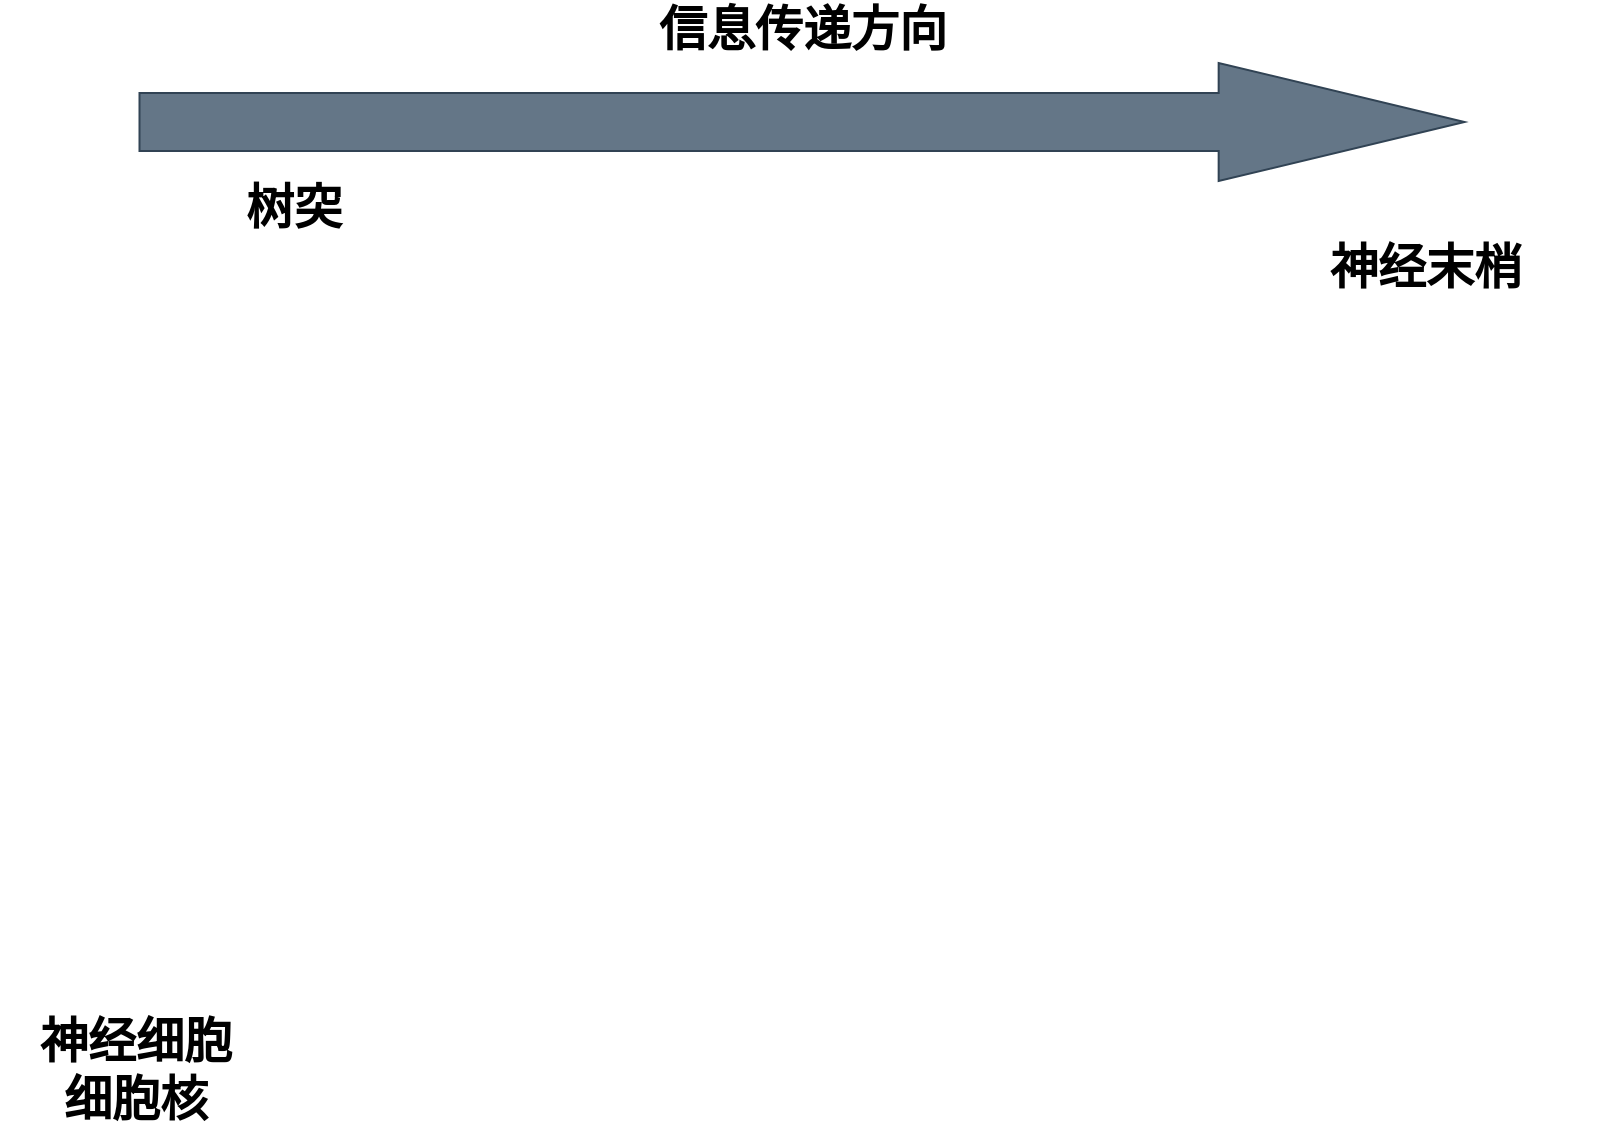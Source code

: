 <mxfile version="21.1.1" type="github">
  <diagram id="vNaFavaUtkI6E_ZRZSPJ" name="第 1 页">
    <mxGraphModel dx="1952" dy="1052" grid="0" gridSize="10" guides="1" tooltips="1" connect="1" arrows="1" fold="1" page="1" pageScale="1" pageWidth="827" pageHeight="1169" math="1" shadow="0">
      <root>
        <mxCell id="0" />
        <mxCell id="1" parent="0" />
        <mxCell id="U37dDdCDtGxf1Vqsfb_v-1" value="" style="shape=image;verticalLabelPosition=bottom;labelBackgroundColor=default;verticalAlign=top;aspect=fixed;imageAspect=0;image=https://upload.wikimedia.org/wikipedia/commons/thumb/b/bc/Neuron_Hand-tuned.svg/2560px-Neuron_Hand-tuned.svg.png;fillColor=default;strokeColor=default;" parent="1" vertex="1">
          <mxGeometry x="208" y="220" width="802" height="431.85" as="geometry" />
        </mxCell>
        <mxCell id="U37dDdCDtGxf1Vqsfb_v-2" value="&lt;font size=&quot;1&quot; style=&quot;&quot;&gt;&lt;b style=&quot;font-size: 24px;&quot;&gt;树突&lt;/b&gt;&lt;/font&gt;" style="text;html=1;strokeColor=none;fillColor=none;align=center;verticalAlign=middle;whiteSpace=wrap;rounded=0;" parent="1" vertex="1">
          <mxGeometry x="325" y="216" width="60" height="30" as="geometry" />
        </mxCell>
        <mxCell id="U37dDdCDtGxf1Vqsfb_v-3" value="&lt;b&gt;&lt;font style=&quot;font-size: 24px;&quot;&gt;神经细胞细胞核&lt;/font&gt;&lt;/b&gt;" style="text;html=1;strokeColor=none;fillColor=none;align=center;verticalAlign=middle;whiteSpace=wrap;rounded=0;" parent="1" vertex="1">
          <mxGeometry x="224" y="647" width="104" height="30" as="geometry" />
        </mxCell>
        <mxCell id="U37dDdCDtGxf1Vqsfb_v-4" value="&lt;font size=&quot;1&quot; style=&quot;&quot;&gt;&lt;b style=&quot;font-size: 24px;&quot;&gt;神经末梢&lt;/b&gt;&lt;/font&gt;" style="text;html=1;strokeColor=none;fillColor=none;align=center;verticalAlign=middle;whiteSpace=wrap;rounded=0;" parent="1" vertex="1">
          <mxGeometry x="863" y="246" width="116" height="30" as="geometry" />
        </mxCell>
        <mxCell id="U37dDdCDtGxf1Vqsfb_v-5" value="" style="rounded=0;whiteSpace=wrap;html=1;rotation=-45;strokeWidth=0;strokeColor=#FFFFFF;" parent="1" vertex="1">
          <mxGeometry x="425.26" y="402.28" width="88" height="23" as="geometry" />
        </mxCell>
        <mxCell id="U37dDdCDtGxf1Vqsfb_v-6" value="" style="ellipse;whiteSpace=wrap;html=1;aspect=fixed;strokeWidth=0;strokeColor=#FFFFFF;" parent="1" vertex="1">
          <mxGeometry x="430" y="443" width="15" height="15" as="geometry" />
        </mxCell>
        <mxCell id="U37dDdCDtGxf1Vqsfb_v-7" value="" style="rounded=0;whiteSpace=wrap;html=1;rotation=85;strokeWidth=0;strokeColor=#FFFFFF;" parent="1" vertex="1">
          <mxGeometry x="610" y="570" width="120" height="47.54" as="geometry" />
        </mxCell>
        <mxCell id="U37dDdCDtGxf1Vqsfb_v-8" value="" style="ellipse;whiteSpace=wrap;html=1;aspect=fixed;strokeWidth=0;strokeColor=#FFFFFF;" parent="1" vertex="1">
          <mxGeometry x="500" y="423" width="9" height="9" as="geometry" />
        </mxCell>
        <mxCell id="U37dDdCDtGxf1Vqsfb_v-9" value="" style="ellipse;whiteSpace=wrap;html=1;rotation=45;strokeWidth=0;strokeColor=#FFFFFF;" parent="1" vertex="1">
          <mxGeometry x="720" y="505" width="120" height="80" as="geometry" />
        </mxCell>
        <mxCell id="U37dDdCDtGxf1Vqsfb_v-10" value="" style="rounded=1;whiteSpace=wrap;html=1;rotation=-105;strokeColor=#FFFFFF;strokeWidth=0;" parent="1" vertex="1">
          <mxGeometry x="664" y="396" width="118" height="30" as="geometry" />
        </mxCell>
        <mxCell id="U37dDdCDtGxf1Vqsfb_v-11" value="" style="shape=flexArrow;endArrow=classic;html=1;rounded=0;width=29;endSize=40.64;fillColor=#647687;strokeColor=#314354;endWidth=29;" parent="1" edge="1">
          <mxGeometry width="50" height="50" relative="1" as="geometry">
            <mxPoint x="277.25" y="188" as="sourcePoint" />
            <mxPoint x="940.75" y="188" as="targetPoint" />
          </mxGeometry>
        </mxCell>
        <mxCell id="U37dDdCDtGxf1Vqsfb_v-12" value="&lt;font size=&quot;1&quot; style=&quot;&quot;&gt;&lt;b style=&quot;font-size: 24px;&quot;&gt;信息传递方向&lt;/b&gt;&lt;/font&gt;" style="text;html=1;strokeColor=none;fillColor=none;align=center;verticalAlign=middle;whiteSpace=wrap;rounded=0;" parent="1" vertex="1">
          <mxGeometry x="496.5" y="127" width="225" height="30" as="geometry" />
        </mxCell>
      </root>
    </mxGraphModel>
  </diagram>
</mxfile>
